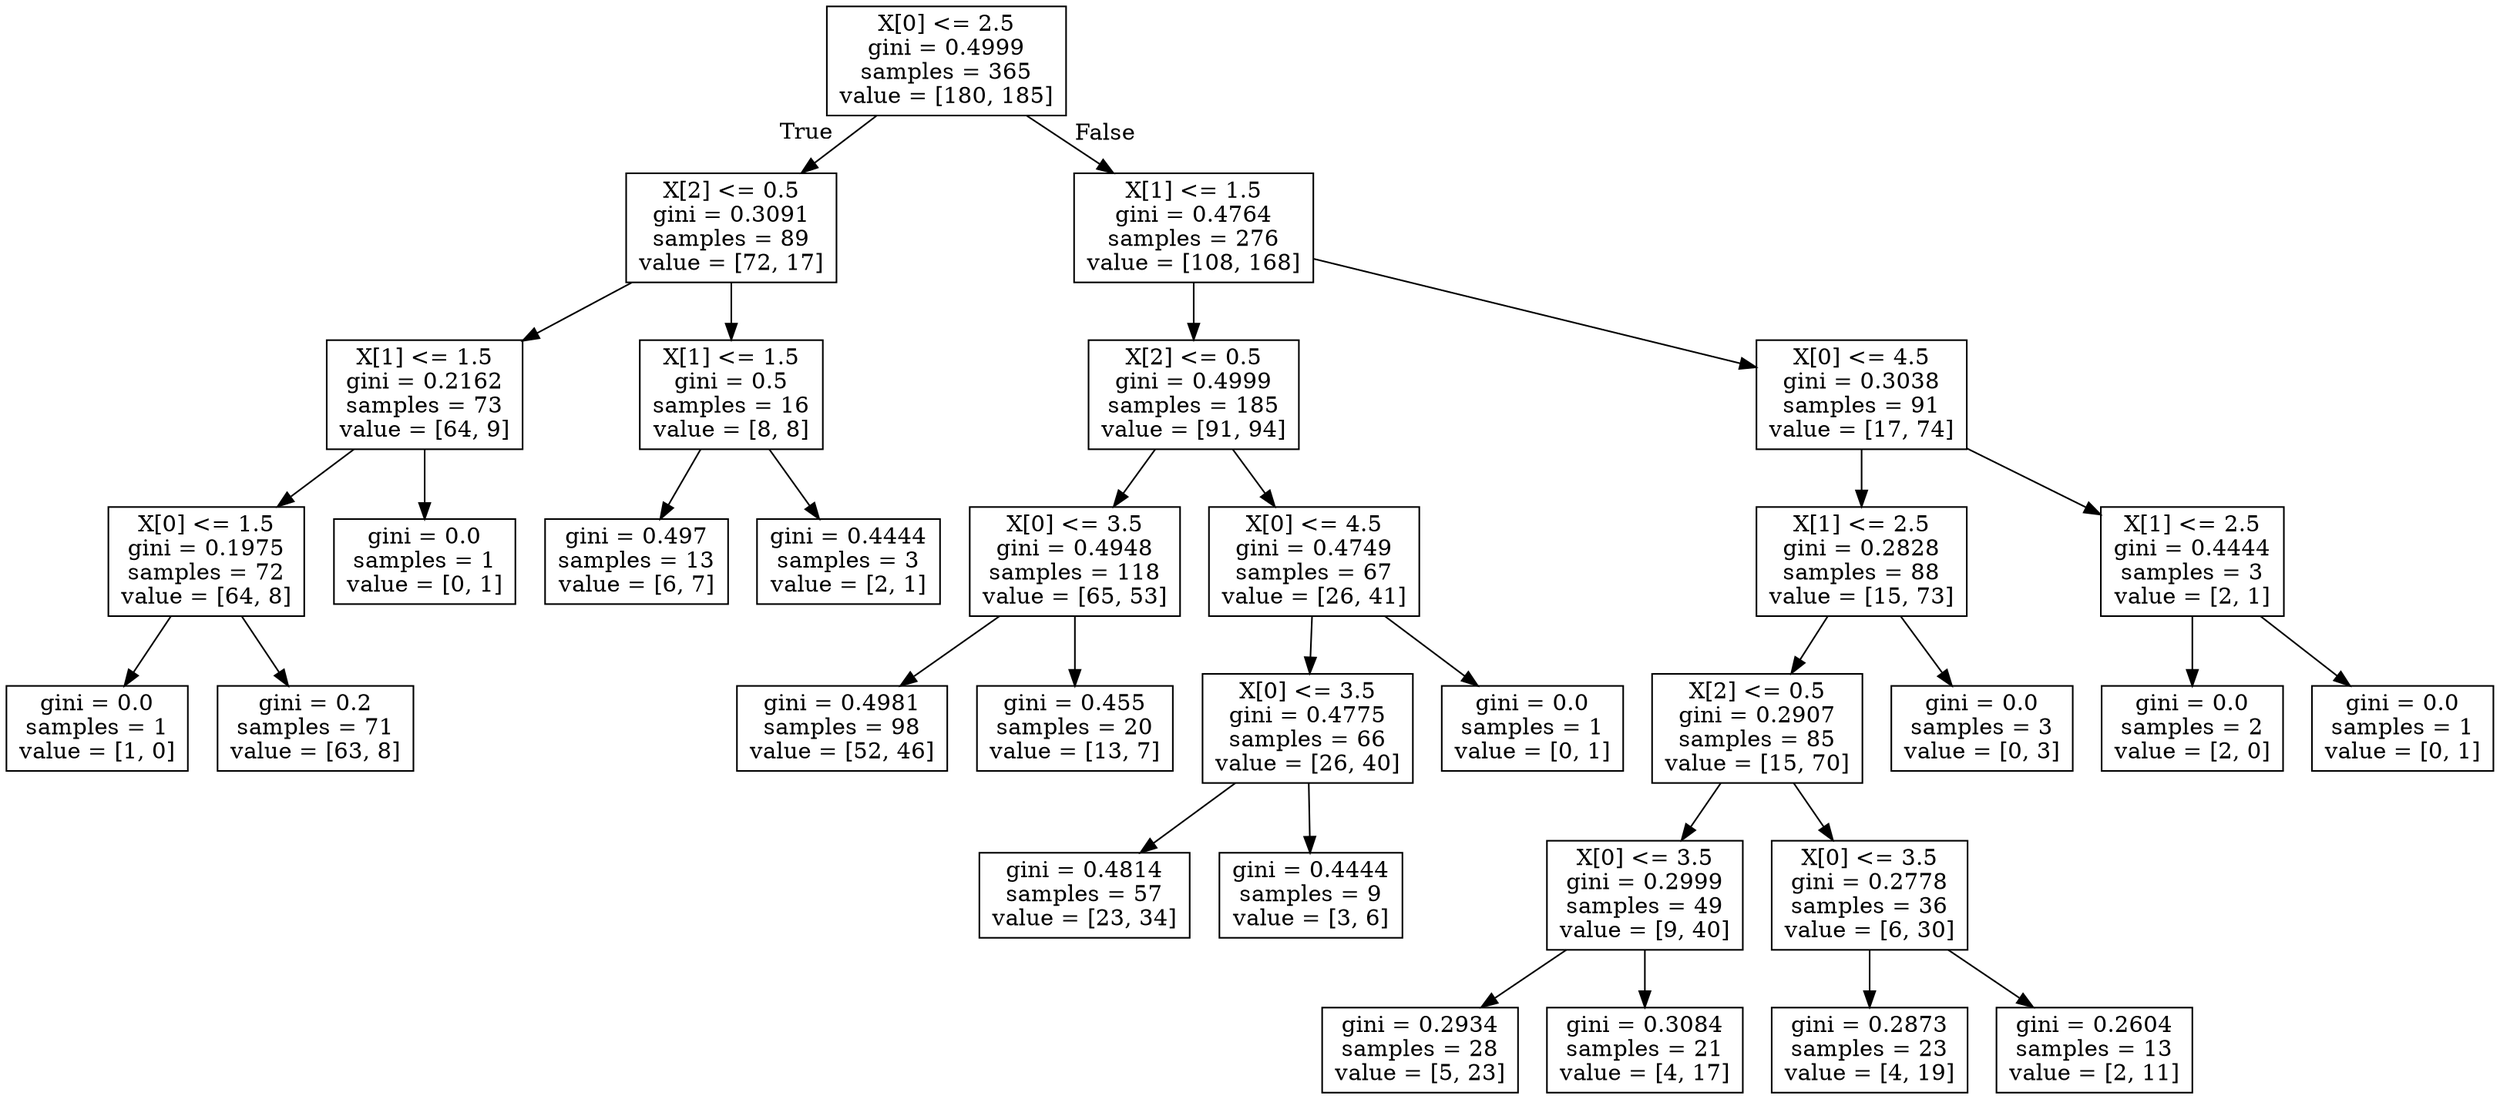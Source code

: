 digraph Tree {
node [shape=box] ;
0 [label="X[0] <= 2.5\ngini = 0.4999\nsamples = 365\nvalue = [180, 185]"] ;
1 [label="X[2] <= 0.5\ngini = 0.3091\nsamples = 89\nvalue = [72, 17]"] ;
0 -> 1 [labeldistance=2.5, labelangle=45, headlabel="True"] ;
2 [label="X[1] <= 1.5\ngini = 0.2162\nsamples = 73\nvalue = [64, 9]"] ;
1 -> 2 ;
3 [label="X[0] <= 1.5\ngini = 0.1975\nsamples = 72\nvalue = [64, 8]"] ;
2 -> 3 ;
4 [label="gini = 0.0\nsamples = 1\nvalue = [1, 0]"] ;
3 -> 4 ;
5 [label="gini = 0.2\nsamples = 71\nvalue = [63, 8]"] ;
3 -> 5 ;
6 [label="gini = 0.0\nsamples = 1\nvalue = [0, 1]"] ;
2 -> 6 ;
7 [label="X[1] <= 1.5\ngini = 0.5\nsamples = 16\nvalue = [8, 8]"] ;
1 -> 7 ;
8 [label="gini = 0.497\nsamples = 13\nvalue = [6, 7]"] ;
7 -> 8 ;
9 [label="gini = 0.4444\nsamples = 3\nvalue = [2, 1]"] ;
7 -> 9 ;
10 [label="X[1] <= 1.5\ngini = 0.4764\nsamples = 276\nvalue = [108, 168]"] ;
0 -> 10 [labeldistance=2.5, labelangle=-45, headlabel="False"] ;
11 [label="X[2] <= 0.5\ngini = 0.4999\nsamples = 185\nvalue = [91, 94]"] ;
10 -> 11 ;
12 [label="X[0] <= 3.5\ngini = 0.4948\nsamples = 118\nvalue = [65, 53]"] ;
11 -> 12 ;
13 [label="gini = 0.4981\nsamples = 98\nvalue = [52, 46]"] ;
12 -> 13 ;
14 [label="gini = 0.455\nsamples = 20\nvalue = [13, 7]"] ;
12 -> 14 ;
15 [label="X[0] <= 4.5\ngini = 0.4749\nsamples = 67\nvalue = [26, 41]"] ;
11 -> 15 ;
16 [label="X[0] <= 3.5\ngini = 0.4775\nsamples = 66\nvalue = [26, 40]"] ;
15 -> 16 ;
17 [label="gini = 0.4814\nsamples = 57\nvalue = [23, 34]"] ;
16 -> 17 ;
18 [label="gini = 0.4444\nsamples = 9\nvalue = [3, 6]"] ;
16 -> 18 ;
19 [label="gini = 0.0\nsamples = 1\nvalue = [0, 1]"] ;
15 -> 19 ;
20 [label="X[0] <= 4.5\ngini = 0.3038\nsamples = 91\nvalue = [17, 74]"] ;
10 -> 20 ;
21 [label="X[1] <= 2.5\ngini = 0.2828\nsamples = 88\nvalue = [15, 73]"] ;
20 -> 21 ;
22 [label="X[2] <= 0.5\ngini = 0.2907\nsamples = 85\nvalue = [15, 70]"] ;
21 -> 22 ;
23 [label="X[0] <= 3.5\ngini = 0.2999\nsamples = 49\nvalue = [9, 40]"] ;
22 -> 23 ;
24 [label="gini = 0.2934\nsamples = 28\nvalue = [5, 23]"] ;
23 -> 24 ;
25 [label="gini = 0.3084\nsamples = 21\nvalue = [4, 17]"] ;
23 -> 25 ;
26 [label="X[0] <= 3.5\ngini = 0.2778\nsamples = 36\nvalue = [6, 30]"] ;
22 -> 26 ;
27 [label="gini = 0.2873\nsamples = 23\nvalue = [4, 19]"] ;
26 -> 27 ;
28 [label="gini = 0.2604\nsamples = 13\nvalue = [2, 11]"] ;
26 -> 28 ;
29 [label="gini = 0.0\nsamples = 3\nvalue = [0, 3]"] ;
21 -> 29 ;
30 [label="X[1] <= 2.5\ngini = 0.4444\nsamples = 3\nvalue = [2, 1]"] ;
20 -> 30 ;
31 [label="gini = 0.0\nsamples = 2\nvalue = [2, 0]"] ;
30 -> 31 ;
32 [label="gini = 0.0\nsamples = 1\nvalue = [0, 1]"] ;
30 -> 32 ;
}